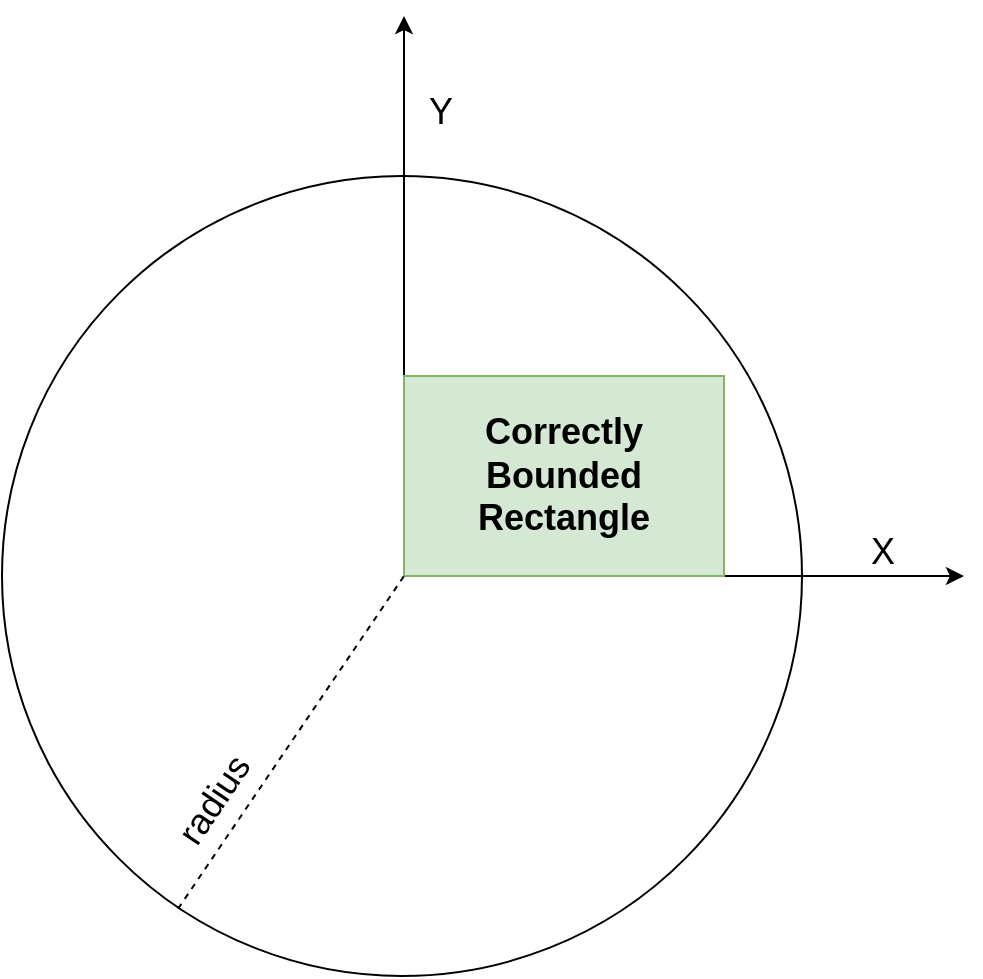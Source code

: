 <mxfile version="20.7.4" type="device" pages="2"><diagram id="K6DgM8bE2d4KMHcGV5xJ" name="Correct"><mxGraphModel dx="1836" dy="1493" grid="1" gridSize="10" guides="1" tooltips="1" connect="1" arrows="1" fold="1" page="1" pageScale="1" pageWidth="850" pageHeight="1400" math="0" shadow="0"><root><mxCell id="0"/><mxCell id="1" parent="0"/><mxCell id="Ml8vzvEOD-rzSnFjX1j8-3" value="" style="ellipse;whiteSpace=wrap;html=1;aspect=fixed;" vertex="1" parent="1"><mxGeometry x="40" y="520" width="400" height="400" as="geometry"/></mxCell><mxCell id="Ml8vzvEOD-rzSnFjX1j8-1" value="" style="endArrow=classic;html=1;rounded=0;" edge="1" parent="1"><mxGeometry width="50" height="50" relative="1" as="geometry"><mxPoint x="241" y="720" as="sourcePoint"/><mxPoint x="521" y="720" as="targetPoint"/></mxGeometry></mxCell><mxCell id="Ml8vzvEOD-rzSnFjX1j8-2" value="" style="endArrow=classic;html=1;rounded=0;" edge="1" parent="1"><mxGeometry width="50" height="50" relative="1" as="geometry"><mxPoint x="241" y="720" as="sourcePoint"/><mxPoint x="241" y="440" as="targetPoint"/></mxGeometry></mxCell><mxCell id="Ml8vzvEOD-rzSnFjX1j8-5" value="X" style="edgeLabel;html=1;align=center;verticalAlign=middle;resizable=0;points=[];fontSize=18;fontFamily=Helvetica;" vertex="1" connectable="0" parent="Ml8vzvEOD-rzSnFjX1j8-2"><mxGeometry x="0.811" y="-1" relative="1" as="geometry"><mxPoint x="238" y="241" as="offset"/></mxGeometry></mxCell><mxCell id="Ml8vzvEOD-rzSnFjX1j8-6" value="Y" style="edgeLabel;html=1;align=center;verticalAlign=middle;resizable=0;points=[];fontSize=18;fontFamily=Helvetica;" vertex="1" connectable="0" parent="Ml8vzvEOD-rzSnFjX1j8-2"><mxGeometry x="0.919" y="1" relative="1" as="geometry"><mxPoint x="19" y="36" as="offset"/></mxGeometry></mxCell><mxCell id="Ml8vzvEOD-rzSnFjX1j8-4" value="&lt;font style=&quot;font-size: 18px;&quot;&gt;&lt;b&gt;Correctly&lt;br&gt;Bounded&lt;br&gt;Rectangle&lt;/b&gt;&lt;/font&gt;" style="rounded=0;whiteSpace=wrap;html=1;fillColor=#d5e8d4;strokeColor=#82b366;" vertex="1" parent="1"><mxGeometry x="241" y="620" width="160" height="100" as="geometry"/></mxCell><mxCell id="Ml8vzvEOD-rzSnFjX1j8-7" value="" style="endArrow=none;dashed=1;html=1;rounded=0;fontFamily=Helvetica;fontSize=18;entryX=0;entryY=1;entryDx=0;entryDy=0;exitX=0.22;exitY=0.916;exitDx=0;exitDy=0;exitPerimeter=0;" edge="1" parent="1" source="Ml8vzvEOD-rzSnFjX1j8-3" target="Ml8vzvEOD-rzSnFjX1j8-4"><mxGeometry width="50" height="50" relative="1" as="geometry"><mxPoint x="400" y="760" as="sourcePoint"/><mxPoint x="450" y="710" as="targetPoint"/></mxGeometry></mxCell><mxCell id="Ml8vzvEOD-rzSnFjX1j8-9" value="radius" style="edgeLabel;html=1;align=center;verticalAlign=middle;resizable=0;points=[];fontSize=18;fontFamily=Helvetica;rotation=-56;" vertex="1" connectable="0" parent="Ml8vzvEOD-rzSnFjX1j8-7"><mxGeometry x="0.179" y="2" relative="1" as="geometry"><mxPoint x="-47" y="45" as="offset"/></mxGeometry></mxCell></root></mxGraphModel></diagram><diagram name="Incorrect" id="T02LGt6-xTSGBwXXIejd"><mxGraphModel dx="1836" dy="1493" grid="1" gridSize="10" guides="1" tooltips="1" connect="1" arrows="1" fold="1" page="1" pageScale="1" pageWidth="850" pageHeight="1400" math="0" shadow="0"><root><mxCell id="Xdgf538LS2Sul-WyioFo-0"/><mxCell id="Xdgf538LS2Sul-WyioFo-1" parent="Xdgf538LS2Sul-WyioFo-0"/><mxCell id="Xdgf538LS2Sul-WyioFo-2" value="" style="ellipse;whiteSpace=wrap;html=1;aspect=fixed;" vertex="1" parent="Xdgf538LS2Sul-WyioFo-1"><mxGeometry x="40" y="520" width="400" height="400" as="geometry"/></mxCell><mxCell id="Xdgf538LS2Sul-WyioFo-3" value="" style="endArrow=classic;html=1;rounded=0;" edge="1" parent="Xdgf538LS2Sul-WyioFo-1"><mxGeometry width="50" height="50" relative="1" as="geometry"><mxPoint x="241" y="720" as="sourcePoint"/><mxPoint x="521" y="720" as="targetPoint"/></mxGeometry></mxCell><mxCell id="Xdgf538LS2Sul-WyioFo-4" value="" style="endArrow=classic;html=1;rounded=0;" edge="1" parent="Xdgf538LS2Sul-WyioFo-1"><mxGeometry width="50" height="50" relative="1" as="geometry"><mxPoint x="241" y="720" as="sourcePoint"/><mxPoint x="241" y="440" as="targetPoint"/></mxGeometry></mxCell><mxCell id="Xdgf538LS2Sul-WyioFo-5" value="X" style="edgeLabel;html=1;align=center;verticalAlign=middle;resizable=0;points=[];fontSize=18;fontFamily=Helvetica;" vertex="1" connectable="0" parent="Xdgf538LS2Sul-WyioFo-4"><mxGeometry x="0.811" y="-1" relative="1" as="geometry"><mxPoint x="238" y="241" as="offset"/></mxGeometry></mxCell><mxCell id="Xdgf538LS2Sul-WyioFo-6" value="Y" style="edgeLabel;html=1;align=center;verticalAlign=middle;resizable=0;points=[];fontSize=18;fontFamily=Helvetica;" vertex="1" connectable="0" parent="Xdgf538LS2Sul-WyioFo-4"><mxGeometry x="0.919" y="1" relative="1" as="geometry"><mxPoint x="19" y="36" as="offset"/></mxGeometry></mxCell><mxCell id="Xdgf538LS2Sul-WyioFo-7" value="&lt;font style=&quot;font-size: 18px;&quot;&gt;&lt;b&gt;Boundary&lt;br&gt;Violating&lt;br&gt;Rectangle&lt;/b&gt;&lt;/font&gt;" style="rounded=0;whiteSpace=wrap;html=1;fillColor=#f8cecc;strokeColor=#b85450;" vertex="1" parent="Xdgf538LS2Sul-WyioFo-1"><mxGeometry x="241" y="530" width="100" height="190" as="geometry"/></mxCell><mxCell id="Xdgf538LS2Sul-WyioFo-8" value="" style="endArrow=none;dashed=1;html=1;rounded=0;fontFamily=Helvetica;fontSize=18;entryX=0;entryY=1;entryDx=0;entryDy=0;exitX=0.22;exitY=0.916;exitDx=0;exitDy=0;exitPerimeter=0;" edge="1" parent="Xdgf538LS2Sul-WyioFo-1" source="Xdgf538LS2Sul-WyioFo-2" target="Xdgf538LS2Sul-WyioFo-7"><mxGeometry width="50" height="50" relative="1" as="geometry"><mxPoint x="400" y="760" as="sourcePoint"/><mxPoint x="450" y="710" as="targetPoint"/></mxGeometry></mxCell><mxCell id="Xdgf538LS2Sul-WyioFo-9" value="radius" style="edgeLabel;html=1;align=center;verticalAlign=middle;resizable=0;points=[];fontSize=18;fontFamily=Helvetica;rotation=-56;" vertex="1" connectable="0" parent="Xdgf538LS2Sul-WyioFo-8"><mxGeometry x="0.179" y="2" relative="1" as="geometry"><mxPoint x="-47" y="45" as="offset"/></mxGeometry></mxCell></root></mxGraphModel></diagram></mxfile>